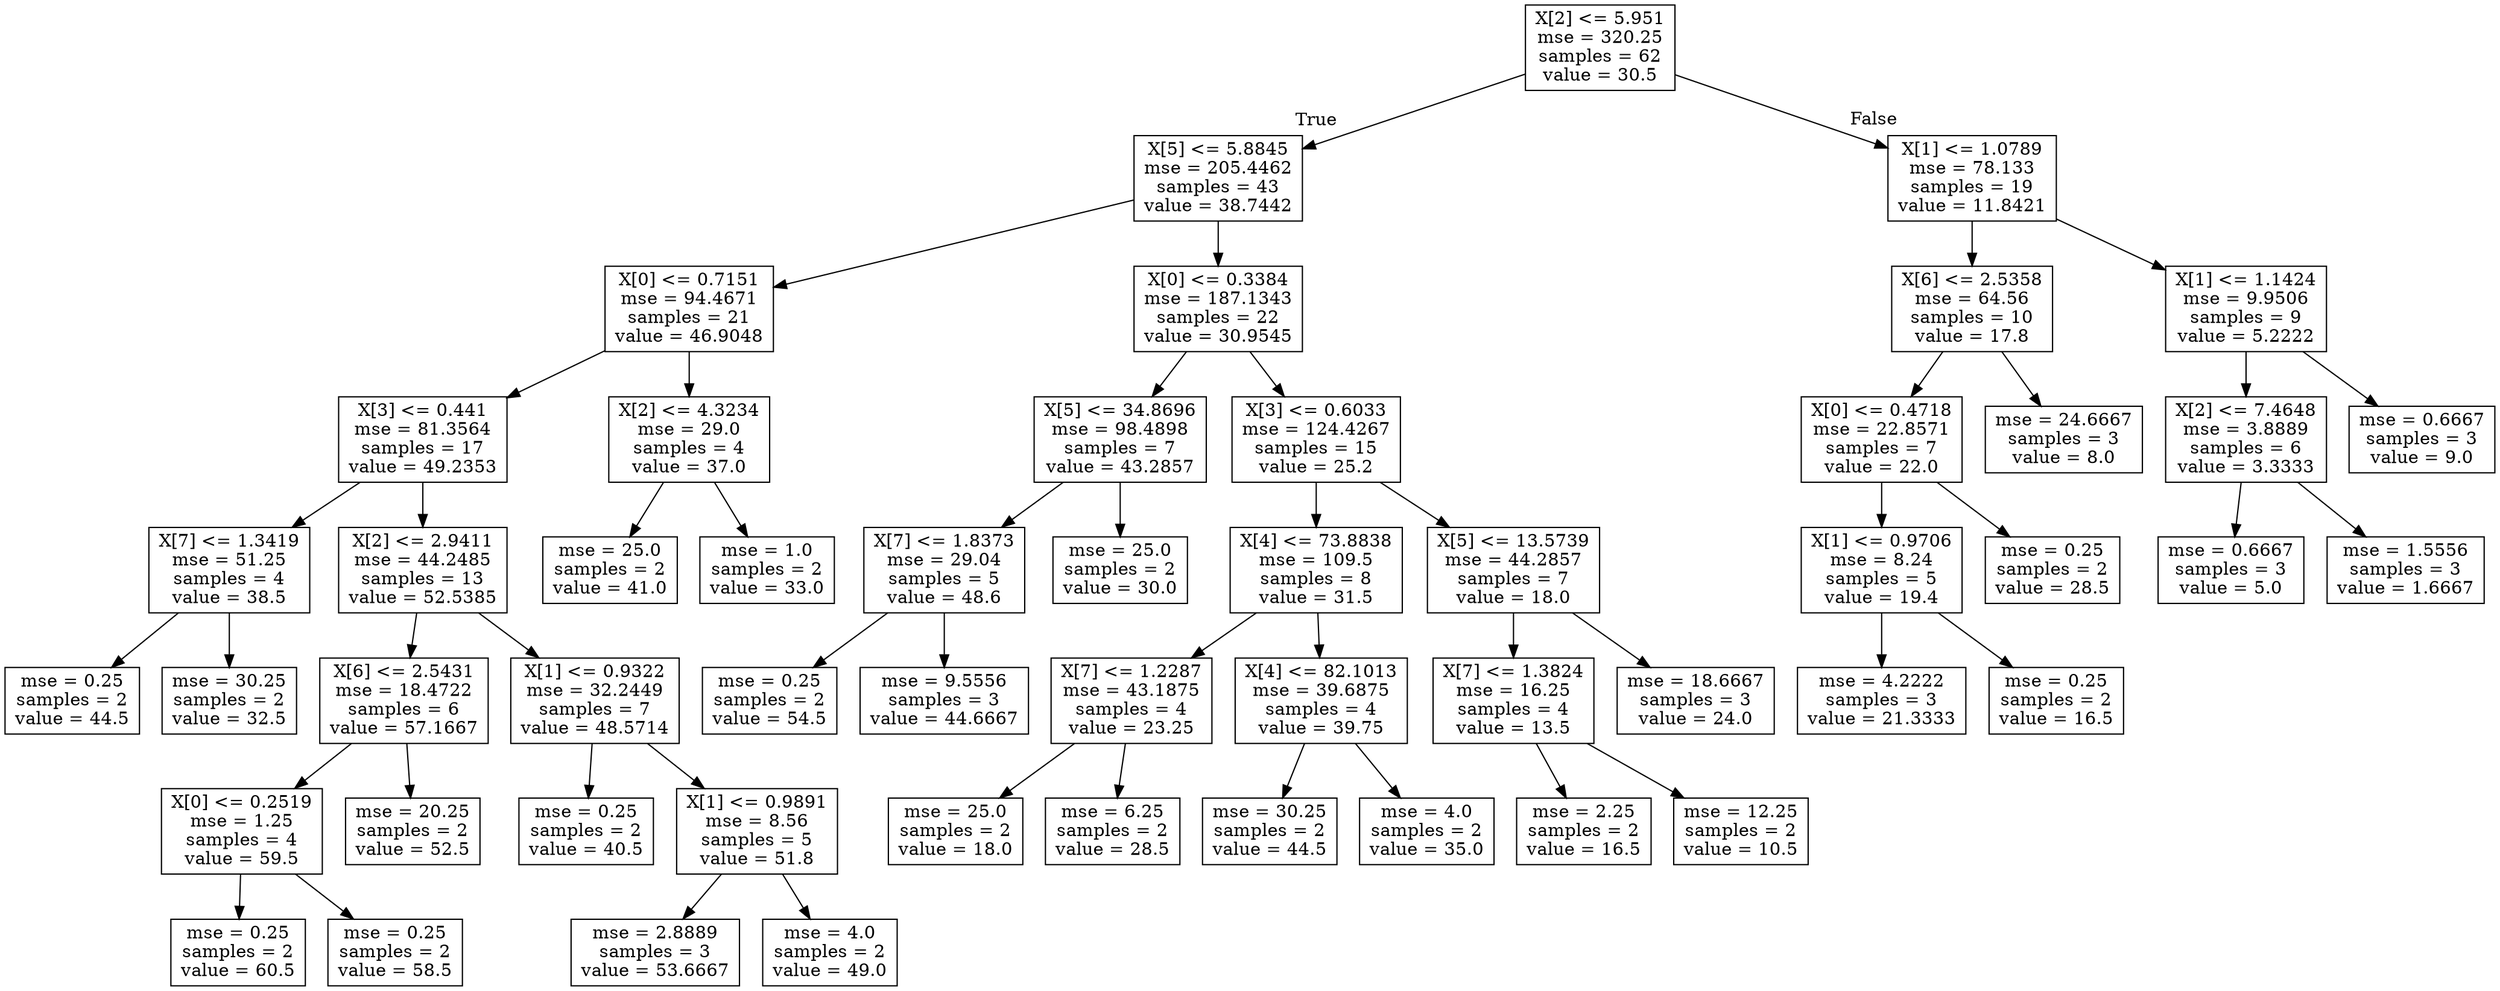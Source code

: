 digraph Tree {
node [shape=box] ;
0 [label="X[2] <= 5.951\nmse = 320.25\nsamples = 62\nvalue = 30.5"] ;
1 [label="X[5] <= 5.8845\nmse = 205.4462\nsamples = 43\nvalue = 38.7442"] ;
0 -> 1 [labeldistance=2.5, labelangle=45, headlabel="True"] ;
2 [label="X[0] <= 0.7151\nmse = 94.4671\nsamples = 21\nvalue = 46.9048"] ;
1 -> 2 ;
3 [label="X[3] <= 0.441\nmse = 81.3564\nsamples = 17\nvalue = 49.2353"] ;
2 -> 3 ;
4 [label="X[7] <= 1.3419\nmse = 51.25\nsamples = 4\nvalue = 38.5"] ;
3 -> 4 ;
5 [label="mse = 0.25\nsamples = 2\nvalue = 44.5"] ;
4 -> 5 ;
6 [label="mse = 30.25\nsamples = 2\nvalue = 32.5"] ;
4 -> 6 ;
7 [label="X[2] <= 2.9411\nmse = 44.2485\nsamples = 13\nvalue = 52.5385"] ;
3 -> 7 ;
8 [label="X[6] <= 2.5431\nmse = 18.4722\nsamples = 6\nvalue = 57.1667"] ;
7 -> 8 ;
9 [label="X[0] <= 0.2519\nmse = 1.25\nsamples = 4\nvalue = 59.5"] ;
8 -> 9 ;
10 [label="mse = 0.25\nsamples = 2\nvalue = 60.5"] ;
9 -> 10 ;
11 [label="mse = 0.25\nsamples = 2\nvalue = 58.5"] ;
9 -> 11 ;
12 [label="mse = 20.25\nsamples = 2\nvalue = 52.5"] ;
8 -> 12 ;
13 [label="X[1] <= 0.9322\nmse = 32.2449\nsamples = 7\nvalue = 48.5714"] ;
7 -> 13 ;
14 [label="mse = 0.25\nsamples = 2\nvalue = 40.5"] ;
13 -> 14 ;
15 [label="X[1] <= 0.9891\nmse = 8.56\nsamples = 5\nvalue = 51.8"] ;
13 -> 15 ;
16 [label="mse = 2.8889\nsamples = 3\nvalue = 53.6667"] ;
15 -> 16 ;
17 [label="mse = 4.0\nsamples = 2\nvalue = 49.0"] ;
15 -> 17 ;
18 [label="X[2] <= 4.3234\nmse = 29.0\nsamples = 4\nvalue = 37.0"] ;
2 -> 18 ;
19 [label="mse = 25.0\nsamples = 2\nvalue = 41.0"] ;
18 -> 19 ;
20 [label="mse = 1.0\nsamples = 2\nvalue = 33.0"] ;
18 -> 20 ;
21 [label="X[0] <= 0.3384\nmse = 187.1343\nsamples = 22\nvalue = 30.9545"] ;
1 -> 21 ;
22 [label="X[5] <= 34.8696\nmse = 98.4898\nsamples = 7\nvalue = 43.2857"] ;
21 -> 22 ;
23 [label="X[7] <= 1.8373\nmse = 29.04\nsamples = 5\nvalue = 48.6"] ;
22 -> 23 ;
24 [label="mse = 0.25\nsamples = 2\nvalue = 54.5"] ;
23 -> 24 ;
25 [label="mse = 9.5556\nsamples = 3\nvalue = 44.6667"] ;
23 -> 25 ;
26 [label="mse = 25.0\nsamples = 2\nvalue = 30.0"] ;
22 -> 26 ;
27 [label="X[3] <= 0.6033\nmse = 124.4267\nsamples = 15\nvalue = 25.2"] ;
21 -> 27 ;
28 [label="X[4] <= 73.8838\nmse = 109.5\nsamples = 8\nvalue = 31.5"] ;
27 -> 28 ;
29 [label="X[7] <= 1.2287\nmse = 43.1875\nsamples = 4\nvalue = 23.25"] ;
28 -> 29 ;
30 [label="mse = 25.0\nsamples = 2\nvalue = 18.0"] ;
29 -> 30 ;
31 [label="mse = 6.25\nsamples = 2\nvalue = 28.5"] ;
29 -> 31 ;
32 [label="X[4] <= 82.1013\nmse = 39.6875\nsamples = 4\nvalue = 39.75"] ;
28 -> 32 ;
33 [label="mse = 30.25\nsamples = 2\nvalue = 44.5"] ;
32 -> 33 ;
34 [label="mse = 4.0\nsamples = 2\nvalue = 35.0"] ;
32 -> 34 ;
35 [label="X[5] <= 13.5739\nmse = 44.2857\nsamples = 7\nvalue = 18.0"] ;
27 -> 35 ;
36 [label="X[7] <= 1.3824\nmse = 16.25\nsamples = 4\nvalue = 13.5"] ;
35 -> 36 ;
37 [label="mse = 2.25\nsamples = 2\nvalue = 16.5"] ;
36 -> 37 ;
38 [label="mse = 12.25\nsamples = 2\nvalue = 10.5"] ;
36 -> 38 ;
39 [label="mse = 18.6667\nsamples = 3\nvalue = 24.0"] ;
35 -> 39 ;
40 [label="X[1] <= 1.0789\nmse = 78.133\nsamples = 19\nvalue = 11.8421"] ;
0 -> 40 [labeldistance=2.5, labelangle=-45, headlabel="False"] ;
41 [label="X[6] <= 2.5358\nmse = 64.56\nsamples = 10\nvalue = 17.8"] ;
40 -> 41 ;
42 [label="X[0] <= 0.4718\nmse = 22.8571\nsamples = 7\nvalue = 22.0"] ;
41 -> 42 ;
43 [label="X[1] <= 0.9706\nmse = 8.24\nsamples = 5\nvalue = 19.4"] ;
42 -> 43 ;
44 [label="mse = 4.2222\nsamples = 3\nvalue = 21.3333"] ;
43 -> 44 ;
45 [label="mse = 0.25\nsamples = 2\nvalue = 16.5"] ;
43 -> 45 ;
46 [label="mse = 0.25\nsamples = 2\nvalue = 28.5"] ;
42 -> 46 ;
47 [label="mse = 24.6667\nsamples = 3\nvalue = 8.0"] ;
41 -> 47 ;
48 [label="X[1] <= 1.1424\nmse = 9.9506\nsamples = 9\nvalue = 5.2222"] ;
40 -> 48 ;
49 [label="X[2] <= 7.4648\nmse = 3.8889\nsamples = 6\nvalue = 3.3333"] ;
48 -> 49 ;
50 [label="mse = 0.6667\nsamples = 3\nvalue = 5.0"] ;
49 -> 50 ;
51 [label="mse = 1.5556\nsamples = 3\nvalue = 1.6667"] ;
49 -> 51 ;
52 [label="mse = 0.6667\nsamples = 3\nvalue = 9.0"] ;
48 -> 52 ;
}
